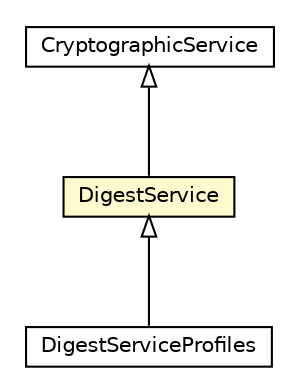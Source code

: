 #!/usr/local/bin/dot
#
# Class diagram 
# Generated by UMLGraph version R5_6-24-gf6e263 (http://www.umlgraph.org/)
#

digraph G {
	edge [fontname="Helvetica",fontsize=10,labelfontname="Helvetica",labelfontsize=10];
	node [fontname="Helvetica",fontsize=10,shape=plaintext];
	nodesep=0.25;
	ranksep=0.5;
	// org.universAAL.ontology.cryptographic.DigestService
	c3413159 [label=<<table title="org.universAAL.ontology.cryptographic.DigestService" border="0" cellborder="1" cellspacing="0" cellpadding="2" port="p" bgcolor="lemonChiffon" href="./DigestService.html">
		<tr><td><table border="0" cellspacing="0" cellpadding="1">
<tr><td align="center" balign="center"> DigestService </td></tr>
		</table></td></tr>
		</table>>, URL="./DigestService.html", fontname="Helvetica", fontcolor="black", fontsize=10.0];
	// org.universAAL.ontology.cryptographic.CryptographicService
	c3413173 [label=<<table title="org.universAAL.ontology.cryptographic.CryptographicService" border="0" cellborder="1" cellspacing="0" cellpadding="2" port="p" href="./CryptographicService.html">
		<tr><td><table border="0" cellspacing="0" cellpadding="1">
<tr><td align="center" balign="center"> CryptographicService </td></tr>
		</table></td></tr>
		</table>>, URL="./CryptographicService.html", fontname="Helvetica", fontcolor="black", fontsize=10.0];
	// org.universAAL.security.cryptographic.services.DigestServiceProfiles
	c3413987 [label=<<table title="org.universAAL.security.cryptographic.services.DigestServiceProfiles" border="0" cellborder="1" cellspacing="0" cellpadding="2" port="p" href="../../security/cryptographic/services/DigestServiceProfiles.html">
		<tr><td><table border="0" cellspacing="0" cellpadding="1">
<tr><td align="center" balign="center"> DigestServiceProfiles </td></tr>
		</table></td></tr>
		</table>>, URL="../../security/cryptographic/services/DigestServiceProfiles.html", fontname="Helvetica", fontcolor="black", fontsize=10.0];
	//org.universAAL.ontology.cryptographic.DigestService extends org.universAAL.ontology.cryptographic.CryptographicService
	c3413173:p -> c3413159:p [dir=back,arrowtail=empty];
	//org.universAAL.security.cryptographic.services.DigestServiceProfiles extends org.universAAL.ontology.cryptographic.DigestService
	c3413159:p -> c3413987:p [dir=back,arrowtail=empty];
}


